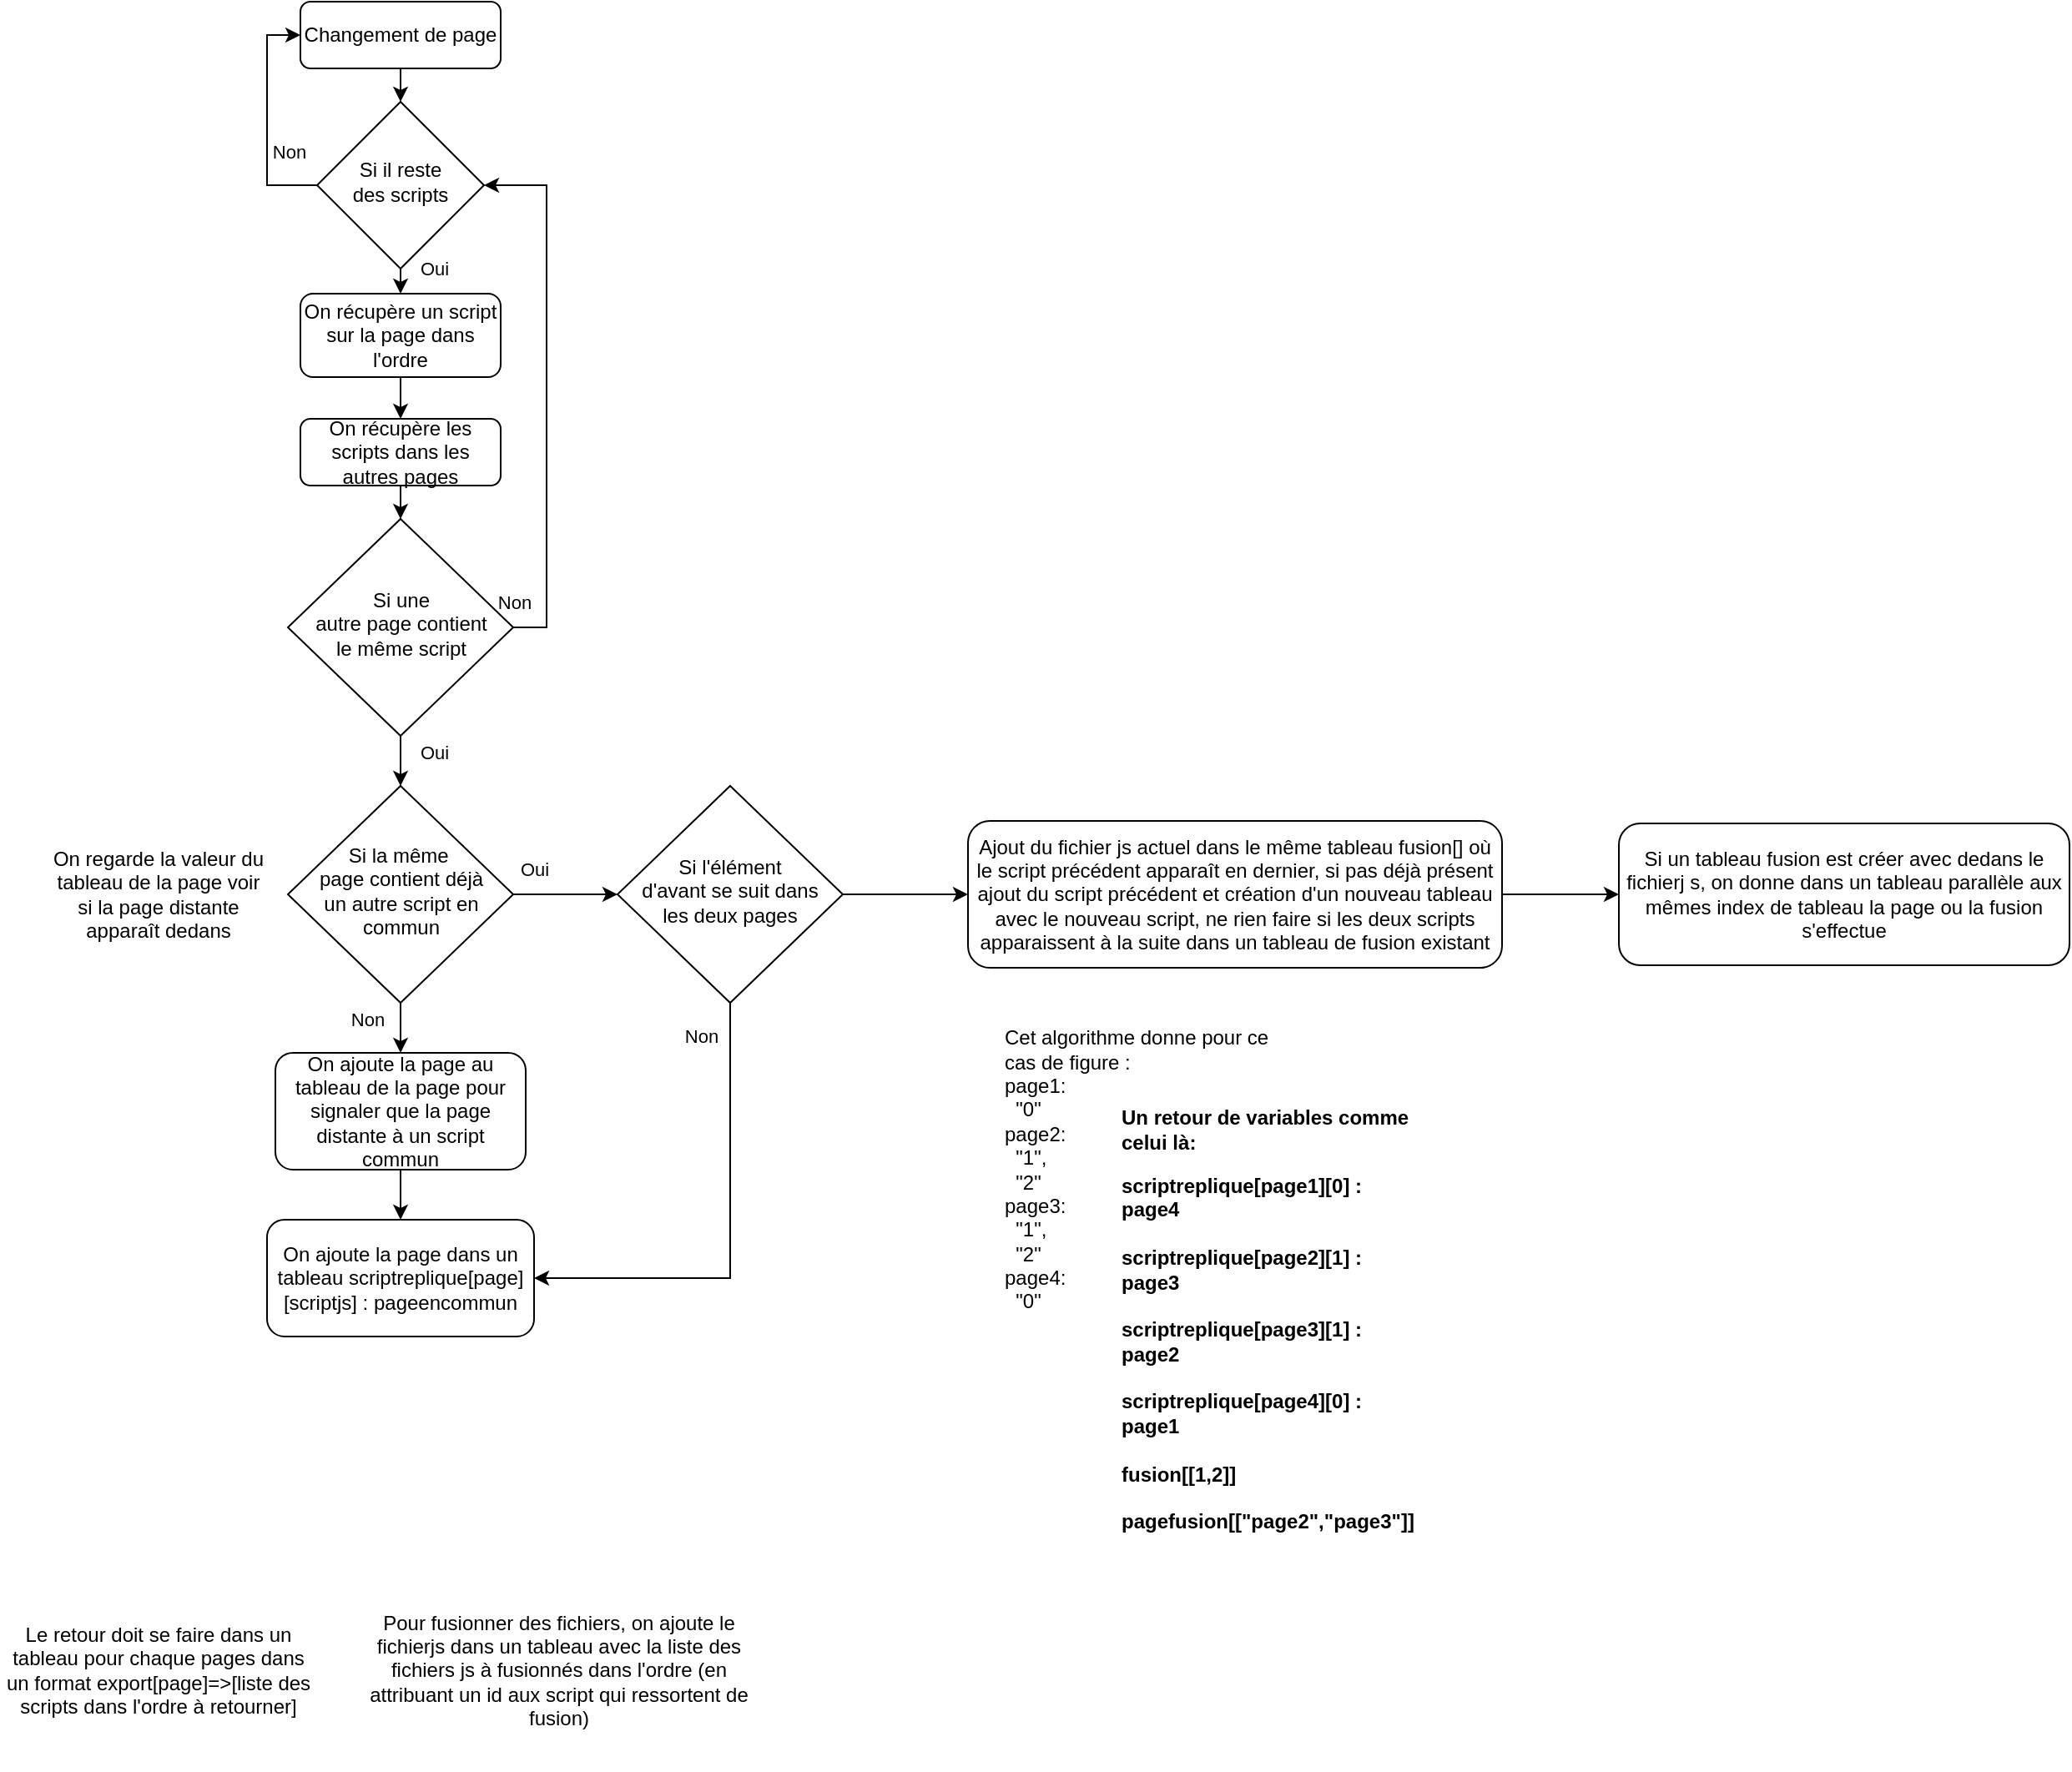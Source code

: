 <mxfile version="13.10.0" type="device"><diagram id="C5RBs43oDa-KdzZeNtuy" name="Page-1"><mxGraphModel dx="209" dy="458" grid="1" gridSize="10" guides="1" tooltips="1" connect="1" arrows="1" fold="1" page="1" pageScale="1" pageWidth="827" pageHeight="1169" math="0" shadow="0"><root><mxCell id="WIyWlLk6GJQsqaUBKTNV-0"/><mxCell id="WIyWlLk6GJQsqaUBKTNV-1" parent="WIyWlLk6GJQsqaUBKTNV-0"/><mxCell id="6eGr2akm-xaJ72MKd3hs-17" style="edgeStyle=orthogonalEdgeStyle;rounded=0;orthogonalLoop=1;jettySize=auto;html=1;exitX=0.5;exitY=1;exitDx=0;exitDy=0;entryX=0.5;entryY=0;entryDx=0;entryDy=0;" edge="1" parent="WIyWlLk6GJQsqaUBKTNV-1" source="6eGr2akm-xaJ72MKd3hs-0" target="6eGr2akm-xaJ72MKd3hs-13"><mxGeometry relative="1" as="geometry"/></mxCell><mxCell id="6eGr2akm-xaJ72MKd3hs-0" value="Changement de page" style="rounded=1;whiteSpace=wrap;html=1;fontSize=12;glass=0;strokeWidth=1;shadow=0;" vertex="1" parent="WIyWlLk6GJQsqaUBKTNV-1"><mxGeometry x="200" y="10" width="120" height="40" as="geometry"/></mxCell><mxCell id="6eGr2akm-xaJ72MKd3hs-21" style="edgeStyle=orthogonalEdgeStyle;rounded=0;orthogonalLoop=1;jettySize=auto;html=1;exitX=0.5;exitY=1;exitDx=0;exitDy=0;entryX=0.5;entryY=0;entryDx=0;entryDy=0;" edge="1" parent="WIyWlLk6GJQsqaUBKTNV-1" source="6eGr2akm-xaJ72MKd3hs-1" target="6eGr2akm-xaJ72MKd3hs-3"><mxGeometry relative="1" as="geometry"/></mxCell><mxCell id="6eGr2akm-xaJ72MKd3hs-1" value="On récupère les scripts dans les autres pages" style="rounded=1;whiteSpace=wrap;html=1;fontSize=12;glass=0;strokeWidth=1;shadow=0;" vertex="1" parent="WIyWlLk6GJQsqaUBKTNV-1"><mxGeometry x="200" y="260" width="120" height="40" as="geometry"/></mxCell><mxCell id="6eGr2akm-xaJ72MKd3hs-19" value="Non" style="edgeStyle=orthogonalEdgeStyle;rounded=0;orthogonalLoop=1;jettySize=auto;html=1;exitX=1;exitY=0.5;exitDx=0;exitDy=0;entryX=1;entryY=0.5;entryDx=0;entryDy=0;" edge="1" parent="WIyWlLk6GJQsqaUBKTNV-1" source="6eGr2akm-xaJ72MKd3hs-3" target="6eGr2akm-xaJ72MKd3hs-13"><mxGeometry x="-1" y="15" relative="1" as="geometry"><mxPoint as="offset"/></mxGeometry></mxCell><mxCell id="6eGr2akm-xaJ72MKd3hs-22" value="Oui" style="edgeStyle=orthogonalEdgeStyle;rounded=0;orthogonalLoop=1;jettySize=auto;html=1;exitX=0.5;exitY=1;exitDx=0;exitDy=0;entryX=0.5;entryY=0;entryDx=0;entryDy=0;" edge="1" parent="WIyWlLk6GJQsqaUBKTNV-1" source="6eGr2akm-xaJ72MKd3hs-3" target="6eGr2akm-xaJ72MKd3hs-7"><mxGeometry x="-0.333" y="20" relative="1" as="geometry"><mxPoint as="offset"/></mxGeometry></mxCell><mxCell id="6eGr2akm-xaJ72MKd3hs-3" value="Si une&lt;br&gt;autre page contient&lt;br&gt;le même script" style="rhombus;whiteSpace=wrap;html=1;shadow=0;fontFamily=Helvetica;fontSize=12;align=center;strokeWidth=1;spacing=6;spacingTop=-4;" vertex="1" parent="WIyWlLk6GJQsqaUBKTNV-1"><mxGeometry x="192.5" y="320" width="135" height="130" as="geometry"/></mxCell><mxCell id="6eGr2akm-xaJ72MKd3hs-24" value="Non" style="edgeStyle=orthogonalEdgeStyle;rounded=0;orthogonalLoop=1;jettySize=auto;html=1;exitX=0.5;exitY=1;exitDx=0;exitDy=0;entryX=0.5;entryY=0;entryDx=0;entryDy=0;" edge="1" parent="WIyWlLk6GJQsqaUBKTNV-1" source="6eGr2akm-xaJ72MKd3hs-7" target="6eGr2akm-xaJ72MKd3hs-23"><mxGeometry x="-0.333" y="-20" relative="1" as="geometry"><mxPoint as="offset"/></mxGeometry></mxCell><mxCell id="6eGr2akm-xaJ72MKd3hs-26" value="Oui" style="edgeStyle=orthogonalEdgeStyle;rounded=0;orthogonalLoop=1;jettySize=auto;html=1;exitX=1;exitY=0.5;exitDx=0;exitDy=0;entryX=0;entryY=0.5;entryDx=0;entryDy=0;" edge="1" parent="WIyWlLk6GJQsqaUBKTNV-1" source="6eGr2akm-xaJ72MKd3hs-7" target="6eGr2akm-xaJ72MKd3hs-25"><mxGeometry x="-0.6" y="15" relative="1" as="geometry"><mxPoint as="offset"/></mxGeometry></mxCell><mxCell id="6eGr2akm-xaJ72MKd3hs-7" value="Si la même&amp;nbsp;&lt;br&gt;page contient déjà&lt;br&gt;un autre script en&lt;br&gt;commun" style="rhombus;whiteSpace=wrap;html=1;shadow=0;fontFamily=Helvetica;fontSize=12;align=center;strokeWidth=1;spacing=6;spacingTop=-4;" vertex="1" parent="WIyWlLk6GJQsqaUBKTNV-1"><mxGeometry x="192.5" y="480" width="135" height="130" as="geometry"/></mxCell><mxCell id="6eGr2akm-xaJ72MKd3hs-20" style="edgeStyle=orthogonalEdgeStyle;rounded=0;orthogonalLoop=1;jettySize=auto;html=1;exitX=0.5;exitY=1;exitDx=0;exitDy=0;entryX=0.5;entryY=0;entryDx=0;entryDy=0;" edge="1" parent="WIyWlLk6GJQsqaUBKTNV-1" source="6eGr2akm-xaJ72MKd3hs-8" target="6eGr2akm-xaJ72MKd3hs-1"><mxGeometry relative="1" as="geometry"/></mxCell><mxCell id="6eGr2akm-xaJ72MKd3hs-8" value="On récupère un script sur la page dans l'ordre" style="rounded=1;whiteSpace=wrap;html=1;fontSize=12;glass=0;strokeWidth=1;shadow=0;" vertex="1" parent="WIyWlLk6GJQsqaUBKTNV-1"><mxGeometry x="200" y="185" width="120" height="50" as="geometry"/></mxCell><mxCell id="6eGr2akm-xaJ72MKd3hs-15" style="edgeStyle=orthogonalEdgeStyle;rounded=0;orthogonalLoop=1;jettySize=auto;html=1;exitX=0;exitY=0.5;exitDx=0;exitDy=0;entryX=0;entryY=0.5;entryDx=0;entryDy=0;" edge="1" parent="WIyWlLk6GJQsqaUBKTNV-1" source="6eGr2akm-xaJ72MKd3hs-13" target="6eGr2akm-xaJ72MKd3hs-0"><mxGeometry relative="1" as="geometry"/></mxCell><mxCell id="6eGr2akm-xaJ72MKd3hs-16" value="Non" style="edgeLabel;html=1;align=center;verticalAlign=middle;resizable=0;points=[];" vertex="1" connectable="0" parent="6eGr2akm-xaJ72MKd3hs-15"><mxGeometry x="-0.271" y="2" relative="1" as="geometry"><mxPoint x="14.5" y="1" as="offset"/></mxGeometry></mxCell><mxCell id="6eGr2akm-xaJ72MKd3hs-18" value="Oui" style="edgeStyle=orthogonalEdgeStyle;rounded=0;orthogonalLoop=1;jettySize=auto;html=1;exitX=0.5;exitY=1;exitDx=0;exitDy=0;entryX=0.5;entryY=0;entryDx=0;entryDy=0;" edge="1" parent="WIyWlLk6GJQsqaUBKTNV-1" source="6eGr2akm-xaJ72MKd3hs-13" target="6eGr2akm-xaJ72MKd3hs-8"><mxGeometry x="-1" y="20" relative="1" as="geometry"><mxPoint as="offset"/></mxGeometry></mxCell><mxCell id="6eGr2akm-xaJ72MKd3hs-13" value="Si il reste&lt;br&gt;des scripts" style="rhombus;whiteSpace=wrap;html=1;shadow=0;fontFamily=Helvetica;fontSize=12;align=center;strokeWidth=1;spacing=6;spacingTop=-4;" vertex="1" parent="WIyWlLk6GJQsqaUBKTNV-1"><mxGeometry x="210" y="70" width="100" height="100" as="geometry"/></mxCell><mxCell id="6eGr2akm-xaJ72MKd3hs-29" style="edgeStyle=orthogonalEdgeStyle;rounded=0;orthogonalLoop=1;jettySize=auto;html=1;exitX=0.5;exitY=1;exitDx=0;exitDy=0;entryX=0.5;entryY=0;entryDx=0;entryDy=0;" edge="1" parent="WIyWlLk6GJQsqaUBKTNV-1" source="6eGr2akm-xaJ72MKd3hs-23" target="6eGr2akm-xaJ72MKd3hs-28"><mxGeometry relative="1" as="geometry"/></mxCell><mxCell id="6eGr2akm-xaJ72MKd3hs-23" value="On ajoute la page au tableau de la page pour signaler que la page distante à un script commun" style="rounded=1;whiteSpace=wrap;html=1;fontSize=12;glass=0;strokeWidth=1;shadow=0;" vertex="1" parent="WIyWlLk6GJQsqaUBKTNV-1"><mxGeometry x="185" y="640" width="150" height="70" as="geometry"/></mxCell><mxCell id="6eGr2akm-xaJ72MKd3hs-30" style="edgeStyle=orthogonalEdgeStyle;rounded=0;orthogonalLoop=1;jettySize=auto;html=1;exitX=0.5;exitY=1;exitDx=0;exitDy=0;entryX=1;entryY=0.5;entryDx=0;entryDy=0;" edge="1" parent="WIyWlLk6GJQsqaUBKTNV-1" source="6eGr2akm-xaJ72MKd3hs-25" target="6eGr2akm-xaJ72MKd3hs-28"><mxGeometry relative="1" as="geometry"/></mxCell><mxCell id="6eGr2akm-xaJ72MKd3hs-31" value="Non" style="edgeLabel;html=1;align=center;verticalAlign=middle;resizable=0;points=[];" vertex="1" connectable="0" parent="6eGr2akm-xaJ72MKd3hs-30"><mxGeometry x="-0.851" relative="1" as="geometry"><mxPoint x="-17.5" y="-1" as="offset"/></mxGeometry></mxCell><mxCell id="6eGr2akm-xaJ72MKd3hs-36" style="edgeStyle=orthogonalEdgeStyle;rounded=0;orthogonalLoop=1;jettySize=auto;html=1;exitX=1;exitY=0.5;exitDx=0;exitDy=0;entryX=0;entryY=0.5;entryDx=0;entryDy=0;" edge="1" parent="WIyWlLk6GJQsqaUBKTNV-1" source="6eGr2akm-xaJ72MKd3hs-25" target="6eGr2akm-xaJ72MKd3hs-35"><mxGeometry relative="1" as="geometry"/></mxCell><mxCell id="6eGr2akm-xaJ72MKd3hs-25" value="Si l'élément&lt;br&gt;d'avant se suit dans&lt;br&gt;les deux pages" style="rhombus;whiteSpace=wrap;html=1;shadow=0;fontFamily=Helvetica;fontSize=12;align=center;strokeWidth=1;spacing=6;spacingTop=-4;" vertex="1" parent="WIyWlLk6GJQsqaUBKTNV-1"><mxGeometry x="390" y="480" width="135" height="130" as="geometry"/></mxCell><mxCell id="6eGr2akm-xaJ72MKd3hs-28" value="On ajoute la page dans un tableau scriptreplique[page][scriptjs] : pageencommun" style="rounded=1;whiteSpace=wrap;html=1;fontSize=12;glass=0;strokeWidth=1;shadow=0;" vertex="1" parent="WIyWlLk6GJQsqaUBKTNV-1"><mxGeometry x="180" y="740" width="160" height="70" as="geometry"/></mxCell><mxCell id="6eGr2akm-xaJ72MKd3hs-32" value="Le retour doit se faire dans un tableau pour chaque pages dans un format export[page]=&amp;gt;[liste des scripts dans l'ordre à retourner]" style="text;html=1;strokeColor=none;fillColor=none;align=center;verticalAlign=middle;whiteSpace=wrap;rounded=0;" vertex="1" parent="WIyWlLk6GJQsqaUBKTNV-1"><mxGeometry x="20" y="950" width="190" height="120" as="geometry"/></mxCell><mxCell id="6eGr2akm-xaJ72MKd3hs-34" value="Pour fusionner des fichiers, on ajoute le fichierjs dans un tableau avec la liste des fichiers js à fusionnés dans l'ordre (en attribuant un id aux script qui ressortent de fusion)" style="text;html=1;strokeColor=none;fillColor=none;align=center;verticalAlign=middle;whiteSpace=wrap;rounded=0;" vertex="1" parent="WIyWlLk6GJQsqaUBKTNV-1"><mxGeometry x="240" y="950" width="230" height="120" as="geometry"/></mxCell><mxCell id="6eGr2akm-xaJ72MKd3hs-40" style="edgeStyle=orthogonalEdgeStyle;rounded=0;orthogonalLoop=1;jettySize=auto;html=1;exitX=1;exitY=0.5;exitDx=0;exitDy=0;entryX=0;entryY=0.5;entryDx=0;entryDy=0;" edge="1" parent="WIyWlLk6GJQsqaUBKTNV-1" source="6eGr2akm-xaJ72MKd3hs-35" target="6eGr2akm-xaJ72MKd3hs-39"><mxGeometry relative="1" as="geometry"/></mxCell><mxCell id="6eGr2akm-xaJ72MKd3hs-35" value="Ajout du fichier js actuel dans le même tableau fusion[] où le script précédent apparaît en dernier, si pas déjà présent ajout du script précédent et création d'un nouveau tableau avec le nouveau script, ne rien faire si les deux scripts apparaissent à la suite dans un tableau de fusion existant" style="rounded=1;whiteSpace=wrap;html=1;fontSize=12;glass=0;strokeWidth=1;shadow=0;" vertex="1" parent="WIyWlLk6GJQsqaUBKTNV-1"><mxGeometry x="600" y="500.94" width="320" height="88.12" as="geometry"/></mxCell><mxCell id="6eGr2akm-xaJ72MKd3hs-38" value="On regarde la valeur du tableau de la page voir si la page distante apparaît dedans" style="text;html=1;strokeColor=none;fillColor=none;align=center;verticalAlign=middle;whiteSpace=wrap;rounded=0;" vertex="1" parent="WIyWlLk6GJQsqaUBKTNV-1"><mxGeometry x="50" y="495" width="130" height="100" as="geometry"/></mxCell><mxCell id="6eGr2akm-xaJ72MKd3hs-39" value="Si un tableau fusion est créer avec dedans le fichierj s, on donne dans un tableau parallèle aux mêmes index de tableau la page ou la fusion s'effectue" style="rounded=1;whiteSpace=wrap;html=1;" vertex="1" parent="WIyWlLk6GJQsqaUBKTNV-1"><mxGeometry x="990" y="502.5" width="270" height="85" as="geometry"/></mxCell><mxCell id="6eGr2akm-xaJ72MKd3hs-41" value="Cet algorithme donne pour ce cas de figure :&lt;br&gt;page1:&lt;br&gt;&amp;nbsp; &quot;0&quot;&lt;br&gt;page2:&lt;br&gt;&amp;nbsp; &quot;1&quot;,&lt;br&gt;&amp;nbsp; &quot;2&quot;&lt;br&gt;page3:&lt;br&gt;&amp;nbsp; &quot;1&quot;,&lt;br&gt;&amp;nbsp; &quot;2&quot;&lt;br&gt;page4:&lt;br&gt;&amp;nbsp; &quot;0&quot;" style="text;html=1;strokeColor=none;fillColor=none;align=left;verticalAlign=middle;whiteSpace=wrap;rounded=0;" vertex="1" parent="WIyWlLk6GJQsqaUBKTNV-1"><mxGeometry x="620" y="620" width="180" height="180" as="geometry"/></mxCell><mxCell id="6eGr2akm-xaJ72MKd3hs-42" value="&lt;p style=&quot;line-height: 120%&quot;&gt;&lt;b&gt;Un retour de variables comme celui là:&lt;br&gt;&lt;/b&gt;&lt;/p&gt;&lt;div&gt;&lt;b&gt;scriptreplique[page1][0] : page4&lt;/b&gt;&lt;/div&gt;&lt;div&gt;&lt;b&gt;&lt;br&gt;&lt;/b&gt;&lt;/div&gt;&lt;div&gt;&lt;b&gt;scriptreplique[page2][1] : page3&lt;/b&gt;&lt;/div&gt;&lt;div&gt;&lt;b&gt;&lt;br&gt;&lt;/b&gt;&lt;/div&gt;&lt;div&gt;&lt;b&gt;scriptreplique[page3][1] : page2&lt;/b&gt;&lt;/div&gt;&lt;div&gt;&lt;b&gt;&lt;br&gt;&lt;/b&gt;&lt;/div&gt;&lt;div&gt;&lt;b&gt;scriptreplique[page4][0] : page1&lt;/b&gt;&lt;/div&gt;&lt;div&gt;&lt;b&gt;&lt;br&gt;&lt;/b&gt;&lt;/div&gt;&lt;div&gt;&lt;b&gt;fusion[[1,2]]&lt;/b&gt;&lt;/div&gt;&lt;div&gt;&lt;b&gt;&lt;br&gt;&lt;/b&gt;&lt;/div&gt;&lt;div&gt;&lt;b&gt;pagefusion[[&quot;page2&quot;,&quot;page3&quot;]]&lt;/b&gt;&lt;/div&gt;&lt;p&gt;&lt;/p&gt;" style="text;html=1;strokeColor=none;fillColor=none;align=left;verticalAlign=middle;whiteSpace=wrap;rounded=0;" vertex="1" parent="WIyWlLk6GJQsqaUBKTNV-1"><mxGeometry x="690" y="710" width="180" height="180" as="geometry"/></mxCell></root></mxGraphModel></diagram></mxfile>